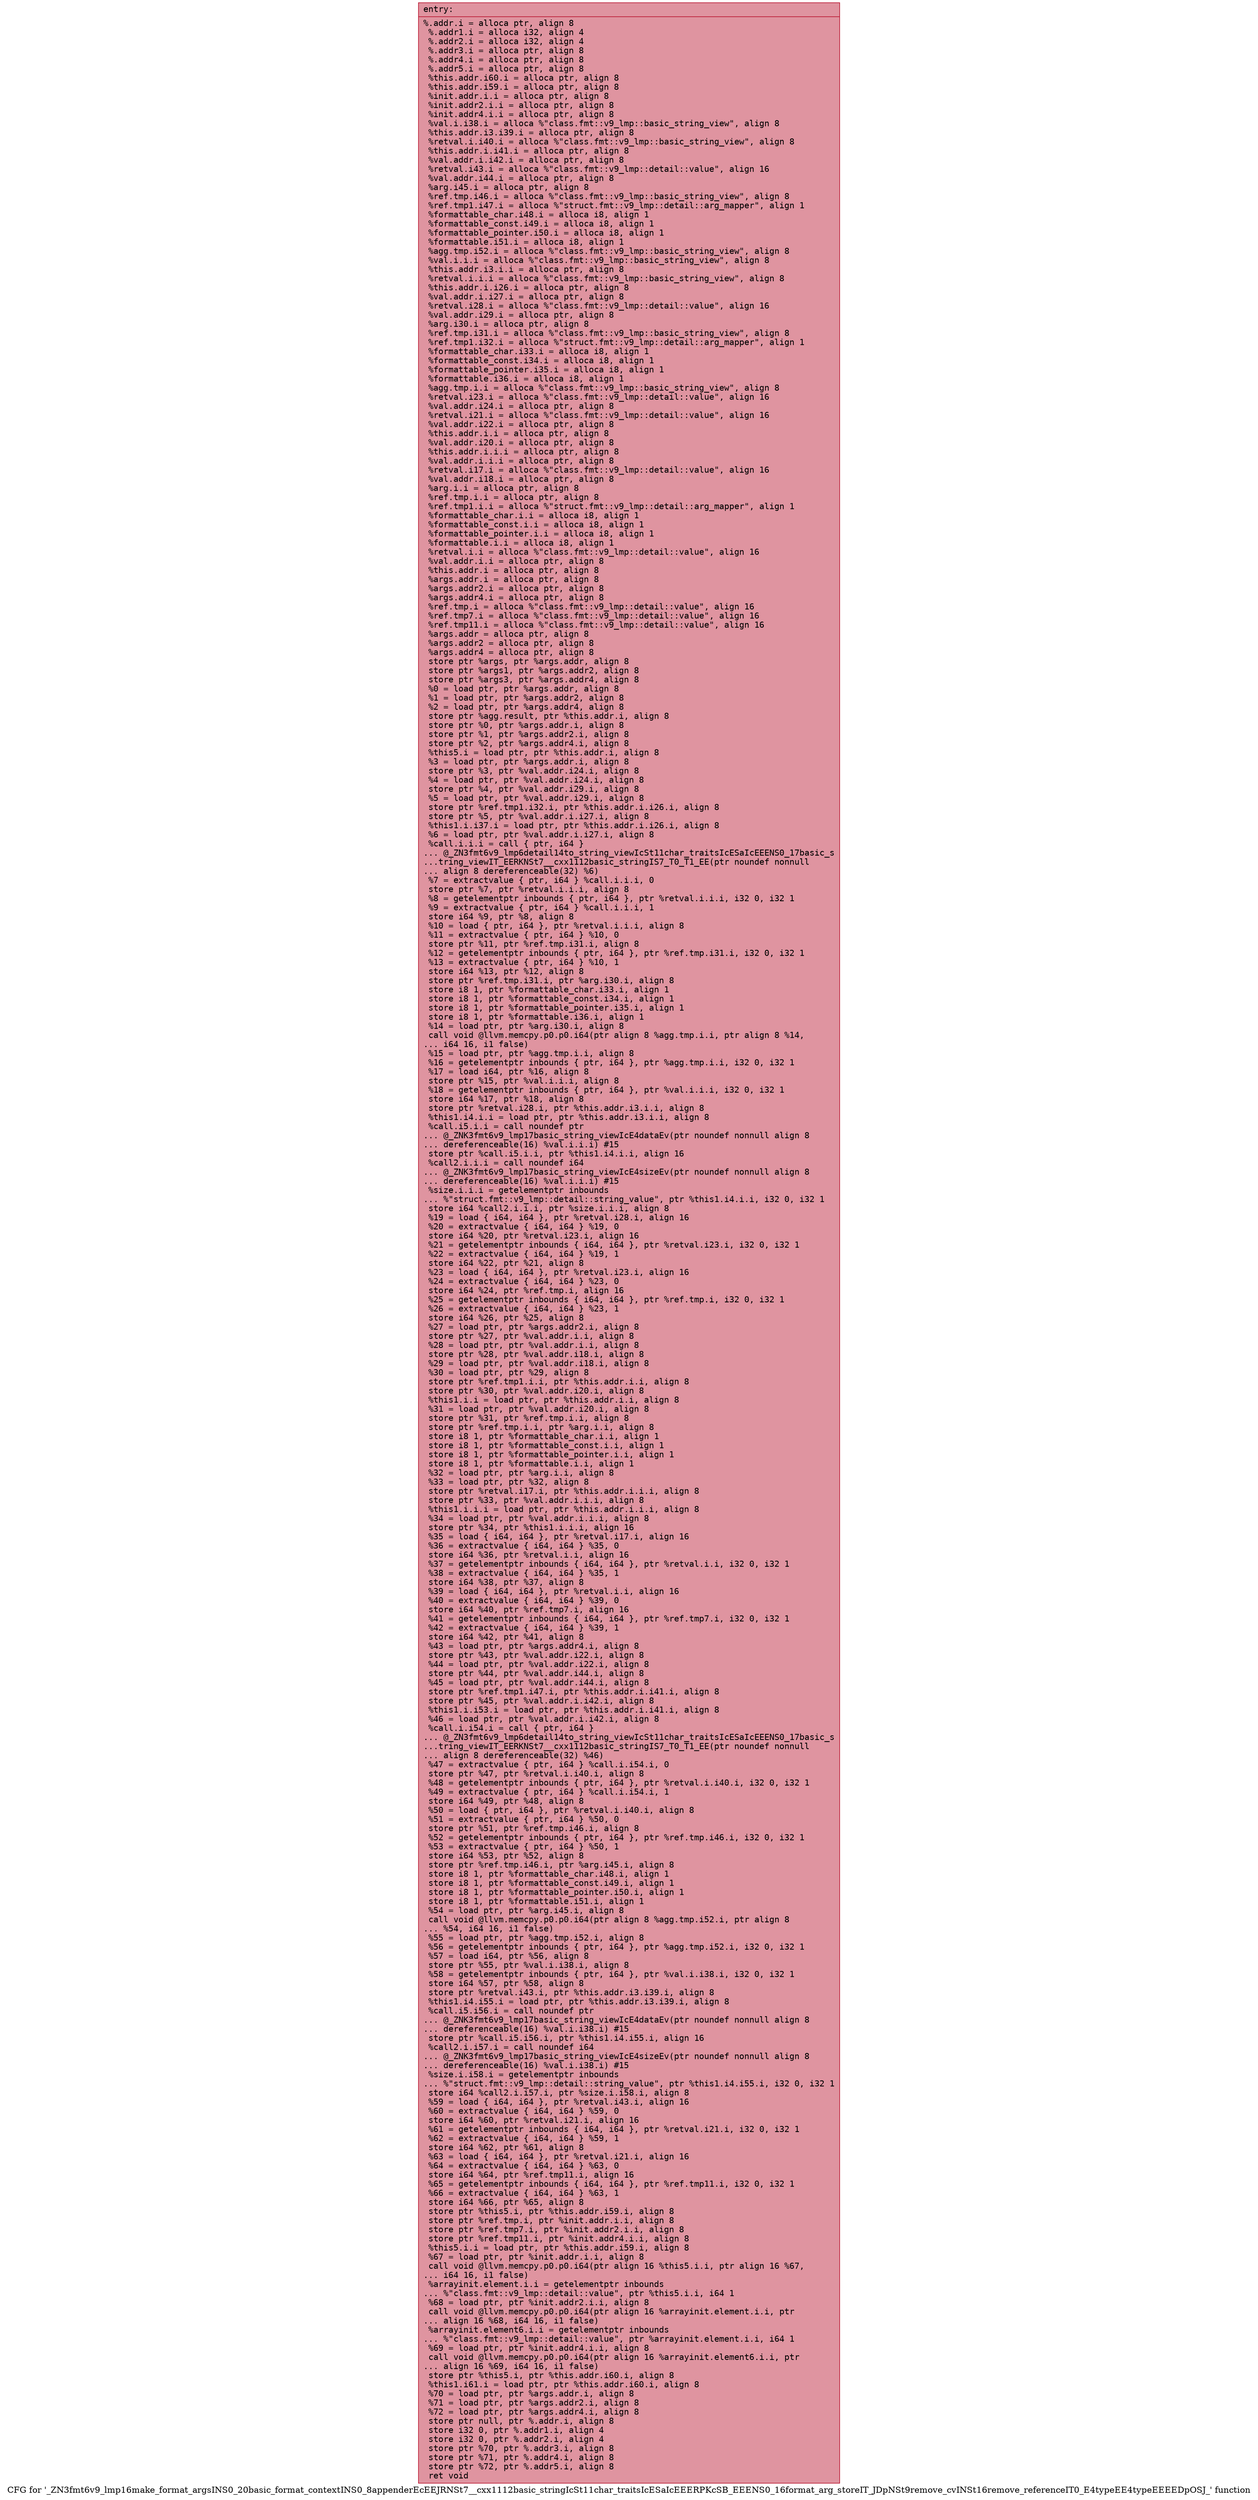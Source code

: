digraph "CFG for '_ZN3fmt6v9_lmp16make_format_argsINS0_20basic_format_contextINS0_8appenderEcEEJRNSt7__cxx1112basic_stringIcSt11char_traitsIcESaIcEEERPKcSB_EEENS0_16format_arg_storeIT_JDpNSt9remove_cvINSt16remove_referenceIT0_E4typeEE4typeEEEEDpOSJ_' function" {
	label="CFG for '_ZN3fmt6v9_lmp16make_format_argsINS0_20basic_format_contextINS0_8appenderEcEEJRNSt7__cxx1112basic_stringIcSt11char_traitsIcESaIcEEERPKcSB_EEENS0_16format_arg_storeIT_JDpNSt9remove_cvINSt16remove_referenceIT0_E4typeEE4typeEEEEDpOSJ_' function";

	Node0x55aea93082b0 [shape=record,color="#b70d28ff", style=filled, fillcolor="#b70d2870" fontname="Courier",label="{entry:\l|  %.addr.i = alloca ptr, align 8\l  %.addr1.i = alloca i32, align 4\l  %.addr2.i = alloca i32, align 4\l  %.addr3.i = alloca ptr, align 8\l  %.addr4.i = alloca ptr, align 8\l  %.addr5.i = alloca ptr, align 8\l  %this.addr.i60.i = alloca ptr, align 8\l  %this.addr.i59.i = alloca ptr, align 8\l  %init.addr.i.i = alloca ptr, align 8\l  %init.addr2.i.i = alloca ptr, align 8\l  %init.addr4.i.i = alloca ptr, align 8\l  %val.i.i38.i = alloca %\"class.fmt::v9_lmp::basic_string_view\", align 8\l  %this.addr.i3.i39.i = alloca ptr, align 8\l  %retval.i.i40.i = alloca %\"class.fmt::v9_lmp::basic_string_view\", align 8\l  %this.addr.i.i41.i = alloca ptr, align 8\l  %val.addr.i.i42.i = alloca ptr, align 8\l  %retval.i43.i = alloca %\"class.fmt::v9_lmp::detail::value\", align 16\l  %val.addr.i44.i = alloca ptr, align 8\l  %arg.i45.i = alloca ptr, align 8\l  %ref.tmp.i46.i = alloca %\"class.fmt::v9_lmp::basic_string_view\", align 8\l  %ref.tmp1.i47.i = alloca %\"struct.fmt::v9_lmp::detail::arg_mapper\", align 1\l  %formattable_char.i48.i = alloca i8, align 1\l  %formattable_const.i49.i = alloca i8, align 1\l  %formattable_pointer.i50.i = alloca i8, align 1\l  %formattable.i51.i = alloca i8, align 1\l  %agg.tmp.i52.i = alloca %\"class.fmt::v9_lmp::basic_string_view\", align 8\l  %val.i.i.i = alloca %\"class.fmt::v9_lmp::basic_string_view\", align 8\l  %this.addr.i3.i.i = alloca ptr, align 8\l  %retval.i.i.i = alloca %\"class.fmt::v9_lmp::basic_string_view\", align 8\l  %this.addr.i.i26.i = alloca ptr, align 8\l  %val.addr.i.i27.i = alloca ptr, align 8\l  %retval.i28.i = alloca %\"class.fmt::v9_lmp::detail::value\", align 16\l  %val.addr.i29.i = alloca ptr, align 8\l  %arg.i30.i = alloca ptr, align 8\l  %ref.tmp.i31.i = alloca %\"class.fmt::v9_lmp::basic_string_view\", align 8\l  %ref.tmp1.i32.i = alloca %\"struct.fmt::v9_lmp::detail::arg_mapper\", align 1\l  %formattable_char.i33.i = alloca i8, align 1\l  %formattable_const.i34.i = alloca i8, align 1\l  %formattable_pointer.i35.i = alloca i8, align 1\l  %formattable.i36.i = alloca i8, align 1\l  %agg.tmp.i.i = alloca %\"class.fmt::v9_lmp::basic_string_view\", align 8\l  %retval.i23.i = alloca %\"class.fmt::v9_lmp::detail::value\", align 16\l  %val.addr.i24.i = alloca ptr, align 8\l  %retval.i21.i = alloca %\"class.fmt::v9_lmp::detail::value\", align 16\l  %val.addr.i22.i = alloca ptr, align 8\l  %this.addr.i.i = alloca ptr, align 8\l  %val.addr.i20.i = alloca ptr, align 8\l  %this.addr.i.i.i = alloca ptr, align 8\l  %val.addr.i.i.i = alloca ptr, align 8\l  %retval.i17.i = alloca %\"class.fmt::v9_lmp::detail::value\", align 16\l  %val.addr.i18.i = alloca ptr, align 8\l  %arg.i.i = alloca ptr, align 8\l  %ref.tmp.i.i = alloca ptr, align 8\l  %ref.tmp1.i.i = alloca %\"struct.fmt::v9_lmp::detail::arg_mapper\", align 1\l  %formattable_char.i.i = alloca i8, align 1\l  %formattable_const.i.i = alloca i8, align 1\l  %formattable_pointer.i.i = alloca i8, align 1\l  %formattable.i.i = alloca i8, align 1\l  %retval.i.i = alloca %\"class.fmt::v9_lmp::detail::value\", align 16\l  %val.addr.i.i = alloca ptr, align 8\l  %this.addr.i = alloca ptr, align 8\l  %args.addr.i = alloca ptr, align 8\l  %args.addr2.i = alloca ptr, align 8\l  %args.addr4.i = alloca ptr, align 8\l  %ref.tmp.i = alloca %\"class.fmt::v9_lmp::detail::value\", align 16\l  %ref.tmp7.i = alloca %\"class.fmt::v9_lmp::detail::value\", align 16\l  %ref.tmp11.i = alloca %\"class.fmt::v9_lmp::detail::value\", align 16\l  %args.addr = alloca ptr, align 8\l  %args.addr2 = alloca ptr, align 8\l  %args.addr4 = alloca ptr, align 8\l  store ptr %args, ptr %args.addr, align 8\l  store ptr %args1, ptr %args.addr2, align 8\l  store ptr %args3, ptr %args.addr4, align 8\l  %0 = load ptr, ptr %args.addr, align 8\l  %1 = load ptr, ptr %args.addr2, align 8\l  %2 = load ptr, ptr %args.addr4, align 8\l  store ptr %agg.result, ptr %this.addr.i, align 8\l  store ptr %0, ptr %args.addr.i, align 8\l  store ptr %1, ptr %args.addr2.i, align 8\l  store ptr %2, ptr %args.addr4.i, align 8\l  %this5.i = load ptr, ptr %this.addr.i, align 8\l  %3 = load ptr, ptr %args.addr.i, align 8\l  store ptr %3, ptr %val.addr.i24.i, align 8\l  %4 = load ptr, ptr %val.addr.i24.i, align 8\l  store ptr %4, ptr %val.addr.i29.i, align 8\l  %5 = load ptr, ptr %val.addr.i29.i, align 8\l  store ptr %ref.tmp1.i32.i, ptr %this.addr.i.i26.i, align 8\l  store ptr %5, ptr %val.addr.i.i27.i, align 8\l  %this1.i.i37.i = load ptr, ptr %this.addr.i.i26.i, align 8\l  %6 = load ptr, ptr %val.addr.i.i27.i, align 8\l  %call.i.i.i = call \{ ptr, i64 \}\l... @_ZN3fmt6v9_lmp6detail14to_string_viewIcSt11char_traitsIcESaIcEEENS0_17basic_s\l...tring_viewIT_EERKNSt7__cxx1112basic_stringIS7_T0_T1_EE(ptr noundef nonnull\l... align 8 dereferenceable(32) %6)\l  %7 = extractvalue \{ ptr, i64 \} %call.i.i.i, 0\l  store ptr %7, ptr %retval.i.i.i, align 8\l  %8 = getelementptr inbounds \{ ptr, i64 \}, ptr %retval.i.i.i, i32 0, i32 1\l  %9 = extractvalue \{ ptr, i64 \} %call.i.i.i, 1\l  store i64 %9, ptr %8, align 8\l  %10 = load \{ ptr, i64 \}, ptr %retval.i.i.i, align 8\l  %11 = extractvalue \{ ptr, i64 \} %10, 0\l  store ptr %11, ptr %ref.tmp.i31.i, align 8\l  %12 = getelementptr inbounds \{ ptr, i64 \}, ptr %ref.tmp.i31.i, i32 0, i32 1\l  %13 = extractvalue \{ ptr, i64 \} %10, 1\l  store i64 %13, ptr %12, align 8\l  store ptr %ref.tmp.i31.i, ptr %arg.i30.i, align 8\l  store i8 1, ptr %formattable_char.i33.i, align 1\l  store i8 1, ptr %formattable_const.i34.i, align 1\l  store i8 1, ptr %formattable_pointer.i35.i, align 1\l  store i8 1, ptr %formattable.i36.i, align 1\l  %14 = load ptr, ptr %arg.i30.i, align 8\l  call void @llvm.memcpy.p0.p0.i64(ptr align 8 %agg.tmp.i.i, ptr align 8 %14,\l... i64 16, i1 false)\l  %15 = load ptr, ptr %agg.tmp.i.i, align 8\l  %16 = getelementptr inbounds \{ ptr, i64 \}, ptr %agg.tmp.i.i, i32 0, i32 1\l  %17 = load i64, ptr %16, align 8\l  store ptr %15, ptr %val.i.i.i, align 8\l  %18 = getelementptr inbounds \{ ptr, i64 \}, ptr %val.i.i.i, i32 0, i32 1\l  store i64 %17, ptr %18, align 8\l  store ptr %retval.i28.i, ptr %this.addr.i3.i.i, align 8\l  %this1.i4.i.i = load ptr, ptr %this.addr.i3.i.i, align 8\l  %call.i5.i.i = call noundef ptr\l... @_ZNK3fmt6v9_lmp17basic_string_viewIcE4dataEv(ptr noundef nonnull align 8\l... dereferenceable(16) %val.i.i.i) #15\l  store ptr %call.i5.i.i, ptr %this1.i4.i.i, align 16\l  %call2.i.i.i = call noundef i64\l... @_ZNK3fmt6v9_lmp17basic_string_viewIcE4sizeEv(ptr noundef nonnull align 8\l... dereferenceable(16) %val.i.i.i) #15\l  %size.i.i.i = getelementptr inbounds\l... %\"struct.fmt::v9_lmp::detail::string_value\", ptr %this1.i4.i.i, i32 0, i32 1\l  store i64 %call2.i.i.i, ptr %size.i.i.i, align 8\l  %19 = load \{ i64, i64 \}, ptr %retval.i28.i, align 16\l  %20 = extractvalue \{ i64, i64 \} %19, 0\l  store i64 %20, ptr %retval.i23.i, align 16\l  %21 = getelementptr inbounds \{ i64, i64 \}, ptr %retval.i23.i, i32 0, i32 1\l  %22 = extractvalue \{ i64, i64 \} %19, 1\l  store i64 %22, ptr %21, align 8\l  %23 = load \{ i64, i64 \}, ptr %retval.i23.i, align 16\l  %24 = extractvalue \{ i64, i64 \} %23, 0\l  store i64 %24, ptr %ref.tmp.i, align 16\l  %25 = getelementptr inbounds \{ i64, i64 \}, ptr %ref.tmp.i, i32 0, i32 1\l  %26 = extractvalue \{ i64, i64 \} %23, 1\l  store i64 %26, ptr %25, align 8\l  %27 = load ptr, ptr %args.addr2.i, align 8\l  store ptr %27, ptr %val.addr.i.i, align 8\l  %28 = load ptr, ptr %val.addr.i.i, align 8\l  store ptr %28, ptr %val.addr.i18.i, align 8\l  %29 = load ptr, ptr %val.addr.i18.i, align 8\l  %30 = load ptr, ptr %29, align 8\l  store ptr %ref.tmp1.i.i, ptr %this.addr.i.i, align 8\l  store ptr %30, ptr %val.addr.i20.i, align 8\l  %this1.i.i = load ptr, ptr %this.addr.i.i, align 8\l  %31 = load ptr, ptr %val.addr.i20.i, align 8\l  store ptr %31, ptr %ref.tmp.i.i, align 8\l  store ptr %ref.tmp.i.i, ptr %arg.i.i, align 8\l  store i8 1, ptr %formattable_char.i.i, align 1\l  store i8 1, ptr %formattable_const.i.i, align 1\l  store i8 1, ptr %formattable_pointer.i.i, align 1\l  store i8 1, ptr %formattable.i.i, align 1\l  %32 = load ptr, ptr %arg.i.i, align 8\l  %33 = load ptr, ptr %32, align 8\l  store ptr %retval.i17.i, ptr %this.addr.i.i.i, align 8\l  store ptr %33, ptr %val.addr.i.i.i, align 8\l  %this1.i.i.i = load ptr, ptr %this.addr.i.i.i, align 8\l  %34 = load ptr, ptr %val.addr.i.i.i, align 8\l  store ptr %34, ptr %this1.i.i.i, align 16\l  %35 = load \{ i64, i64 \}, ptr %retval.i17.i, align 16\l  %36 = extractvalue \{ i64, i64 \} %35, 0\l  store i64 %36, ptr %retval.i.i, align 16\l  %37 = getelementptr inbounds \{ i64, i64 \}, ptr %retval.i.i, i32 0, i32 1\l  %38 = extractvalue \{ i64, i64 \} %35, 1\l  store i64 %38, ptr %37, align 8\l  %39 = load \{ i64, i64 \}, ptr %retval.i.i, align 16\l  %40 = extractvalue \{ i64, i64 \} %39, 0\l  store i64 %40, ptr %ref.tmp7.i, align 16\l  %41 = getelementptr inbounds \{ i64, i64 \}, ptr %ref.tmp7.i, i32 0, i32 1\l  %42 = extractvalue \{ i64, i64 \} %39, 1\l  store i64 %42, ptr %41, align 8\l  %43 = load ptr, ptr %args.addr4.i, align 8\l  store ptr %43, ptr %val.addr.i22.i, align 8\l  %44 = load ptr, ptr %val.addr.i22.i, align 8\l  store ptr %44, ptr %val.addr.i44.i, align 8\l  %45 = load ptr, ptr %val.addr.i44.i, align 8\l  store ptr %ref.tmp1.i47.i, ptr %this.addr.i.i41.i, align 8\l  store ptr %45, ptr %val.addr.i.i42.i, align 8\l  %this1.i.i53.i = load ptr, ptr %this.addr.i.i41.i, align 8\l  %46 = load ptr, ptr %val.addr.i.i42.i, align 8\l  %call.i.i54.i = call \{ ptr, i64 \}\l... @_ZN3fmt6v9_lmp6detail14to_string_viewIcSt11char_traitsIcESaIcEEENS0_17basic_s\l...tring_viewIT_EERKNSt7__cxx1112basic_stringIS7_T0_T1_EE(ptr noundef nonnull\l... align 8 dereferenceable(32) %46)\l  %47 = extractvalue \{ ptr, i64 \} %call.i.i54.i, 0\l  store ptr %47, ptr %retval.i.i40.i, align 8\l  %48 = getelementptr inbounds \{ ptr, i64 \}, ptr %retval.i.i40.i, i32 0, i32 1\l  %49 = extractvalue \{ ptr, i64 \} %call.i.i54.i, 1\l  store i64 %49, ptr %48, align 8\l  %50 = load \{ ptr, i64 \}, ptr %retval.i.i40.i, align 8\l  %51 = extractvalue \{ ptr, i64 \} %50, 0\l  store ptr %51, ptr %ref.tmp.i46.i, align 8\l  %52 = getelementptr inbounds \{ ptr, i64 \}, ptr %ref.tmp.i46.i, i32 0, i32 1\l  %53 = extractvalue \{ ptr, i64 \} %50, 1\l  store i64 %53, ptr %52, align 8\l  store ptr %ref.tmp.i46.i, ptr %arg.i45.i, align 8\l  store i8 1, ptr %formattable_char.i48.i, align 1\l  store i8 1, ptr %formattable_const.i49.i, align 1\l  store i8 1, ptr %formattable_pointer.i50.i, align 1\l  store i8 1, ptr %formattable.i51.i, align 1\l  %54 = load ptr, ptr %arg.i45.i, align 8\l  call void @llvm.memcpy.p0.p0.i64(ptr align 8 %agg.tmp.i52.i, ptr align 8\l... %54, i64 16, i1 false)\l  %55 = load ptr, ptr %agg.tmp.i52.i, align 8\l  %56 = getelementptr inbounds \{ ptr, i64 \}, ptr %agg.tmp.i52.i, i32 0, i32 1\l  %57 = load i64, ptr %56, align 8\l  store ptr %55, ptr %val.i.i38.i, align 8\l  %58 = getelementptr inbounds \{ ptr, i64 \}, ptr %val.i.i38.i, i32 0, i32 1\l  store i64 %57, ptr %58, align 8\l  store ptr %retval.i43.i, ptr %this.addr.i3.i39.i, align 8\l  %this1.i4.i55.i = load ptr, ptr %this.addr.i3.i39.i, align 8\l  %call.i5.i56.i = call noundef ptr\l... @_ZNK3fmt6v9_lmp17basic_string_viewIcE4dataEv(ptr noundef nonnull align 8\l... dereferenceable(16) %val.i.i38.i) #15\l  store ptr %call.i5.i56.i, ptr %this1.i4.i55.i, align 16\l  %call2.i.i57.i = call noundef i64\l... @_ZNK3fmt6v9_lmp17basic_string_viewIcE4sizeEv(ptr noundef nonnull align 8\l... dereferenceable(16) %val.i.i38.i) #15\l  %size.i.i58.i = getelementptr inbounds\l... %\"struct.fmt::v9_lmp::detail::string_value\", ptr %this1.i4.i55.i, i32 0, i32 1\l  store i64 %call2.i.i57.i, ptr %size.i.i58.i, align 8\l  %59 = load \{ i64, i64 \}, ptr %retval.i43.i, align 16\l  %60 = extractvalue \{ i64, i64 \} %59, 0\l  store i64 %60, ptr %retval.i21.i, align 16\l  %61 = getelementptr inbounds \{ i64, i64 \}, ptr %retval.i21.i, i32 0, i32 1\l  %62 = extractvalue \{ i64, i64 \} %59, 1\l  store i64 %62, ptr %61, align 8\l  %63 = load \{ i64, i64 \}, ptr %retval.i21.i, align 16\l  %64 = extractvalue \{ i64, i64 \} %63, 0\l  store i64 %64, ptr %ref.tmp11.i, align 16\l  %65 = getelementptr inbounds \{ i64, i64 \}, ptr %ref.tmp11.i, i32 0, i32 1\l  %66 = extractvalue \{ i64, i64 \} %63, 1\l  store i64 %66, ptr %65, align 8\l  store ptr %this5.i, ptr %this.addr.i59.i, align 8\l  store ptr %ref.tmp.i, ptr %init.addr.i.i, align 8\l  store ptr %ref.tmp7.i, ptr %init.addr2.i.i, align 8\l  store ptr %ref.tmp11.i, ptr %init.addr4.i.i, align 8\l  %this5.i.i = load ptr, ptr %this.addr.i59.i, align 8\l  %67 = load ptr, ptr %init.addr.i.i, align 8\l  call void @llvm.memcpy.p0.p0.i64(ptr align 16 %this5.i.i, ptr align 16 %67,\l... i64 16, i1 false)\l  %arrayinit.element.i.i = getelementptr inbounds\l... %\"class.fmt::v9_lmp::detail::value\", ptr %this5.i.i, i64 1\l  %68 = load ptr, ptr %init.addr2.i.i, align 8\l  call void @llvm.memcpy.p0.p0.i64(ptr align 16 %arrayinit.element.i.i, ptr\l... align 16 %68, i64 16, i1 false)\l  %arrayinit.element6.i.i = getelementptr inbounds\l... %\"class.fmt::v9_lmp::detail::value\", ptr %arrayinit.element.i.i, i64 1\l  %69 = load ptr, ptr %init.addr4.i.i, align 8\l  call void @llvm.memcpy.p0.p0.i64(ptr align 16 %arrayinit.element6.i.i, ptr\l... align 16 %69, i64 16, i1 false)\l  store ptr %this5.i, ptr %this.addr.i60.i, align 8\l  %this1.i61.i = load ptr, ptr %this.addr.i60.i, align 8\l  %70 = load ptr, ptr %args.addr.i, align 8\l  %71 = load ptr, ptr %args.addr2.i, align 8\l  %72 = load ptr, ptr %args.addr4.i, align 8\l  store ptr null, ptr %.addr.i, align 8\l  store i32 0, ptr %.addr1.i, align 4\l  store i32 0, ptr %.addr2.i, align 4\l  store ptr %70, ptr %.addr3.i, align 8\l  store ptr %71, ptr %.addr4.i, align 8\l  store ptr %72, ptr %.addr5.i, align 8\l  ret void\l}"];
}
